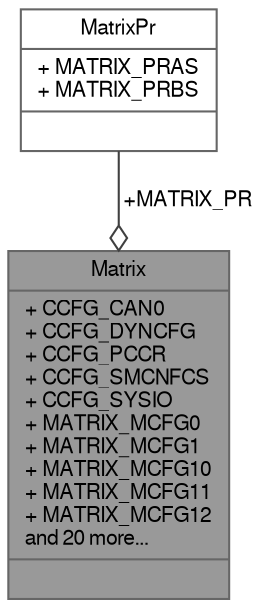 digraph "Matrix"
{
 // LATEX_PDF_SIZE
  bgcolor="transparent";
  edge [fontname=FreeSans,fontsize=10,labelfontname=FreeSans,labelfontsize=10];
  node [fontname=FreeSans,fontsize=10,shape=box,height=0.2,width=0.4];
  Node1 [shape=record,label="{Matrix\n|+ CCFG_CAN0\l+ CCFG_DYNCFG\l+ CCFG_PCCR\l+ CCFG_SMCNFCS\l+ CCFG_SYSIO\l+ MATRIX_MCFG0\l+ MATRIX_MCFG1\l+ MATRIX_MCFG10\l+ MATRIX_MCFG11\l+ MATRIX_MCFG12\land 20 more...\l|}",height=0.2,width=0.4,color="gray40", fillcolor="grey60", style="filled", fontcolor="black",tooltip=" "];
  Node2 -> Node1 [color="grey25",style="solid",label=" +MATRIX_PR" ,arrowhead="odiamond"];
  Node2 [shape=record,label="{MatrixPr\n|+ MATRIX_PRAS\l+ MATRIX_PRBS\l|}",height=0.2,width=0.4,color="gray40", fillcolor="white", style="filled",URL="$struct_matrix_pr.html",tooltip="MatrixPr hardware registers."];
}
